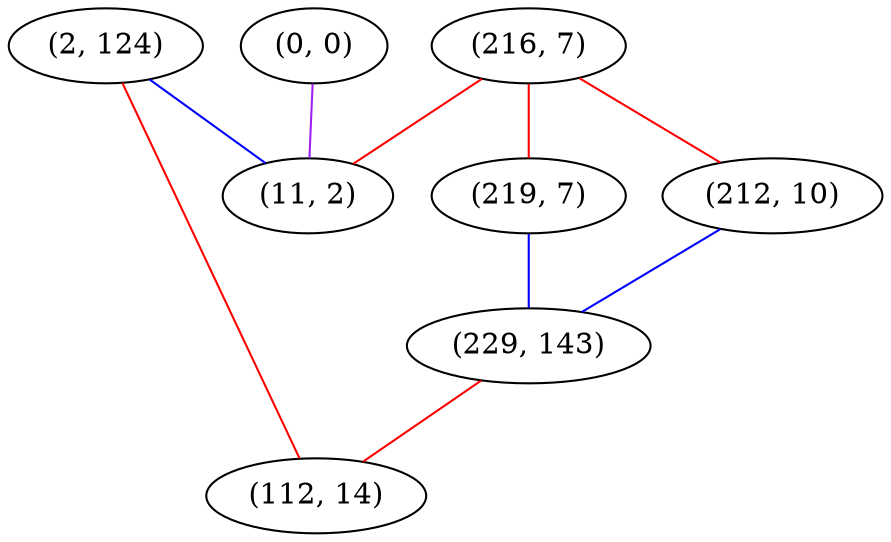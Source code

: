 graph "" {
"(0, 0)";
"(2, 124)";
"(216, 7)";
"(219, 7)";
"(11, 2)";
"(212, 10)";
"(229, 143)";
"(112, 14)";
"(0, 0)" -- "(11, 2)"  [color=purple, key=0, weight=4];
"(2, 124)" -- "(112, 14)"  [color=red, key=0, weight=1];
"(2, 124)" -- "(11, 2)"  [color=blue, key=0, weight=3];
"(216, 7)" -- "(212, 10)"  [color=red, key=0, weight=1];
"(216, 7)" -- "(11, 2)"  [color=red, key=0, weight=1];
"(216, 7)" -- "(219, 7)"  [color=red, key=0, weight=1];
"(219, 7)" -- "(229, 143)"  [color=blue, key=0, weight=3];
"(212, 10)" -- "(229, 143)"  [color=blue, key=0, weight=3];
"(229, 143)" -- "(112, 14)"  [color=red, key=0, weight=1];
}
